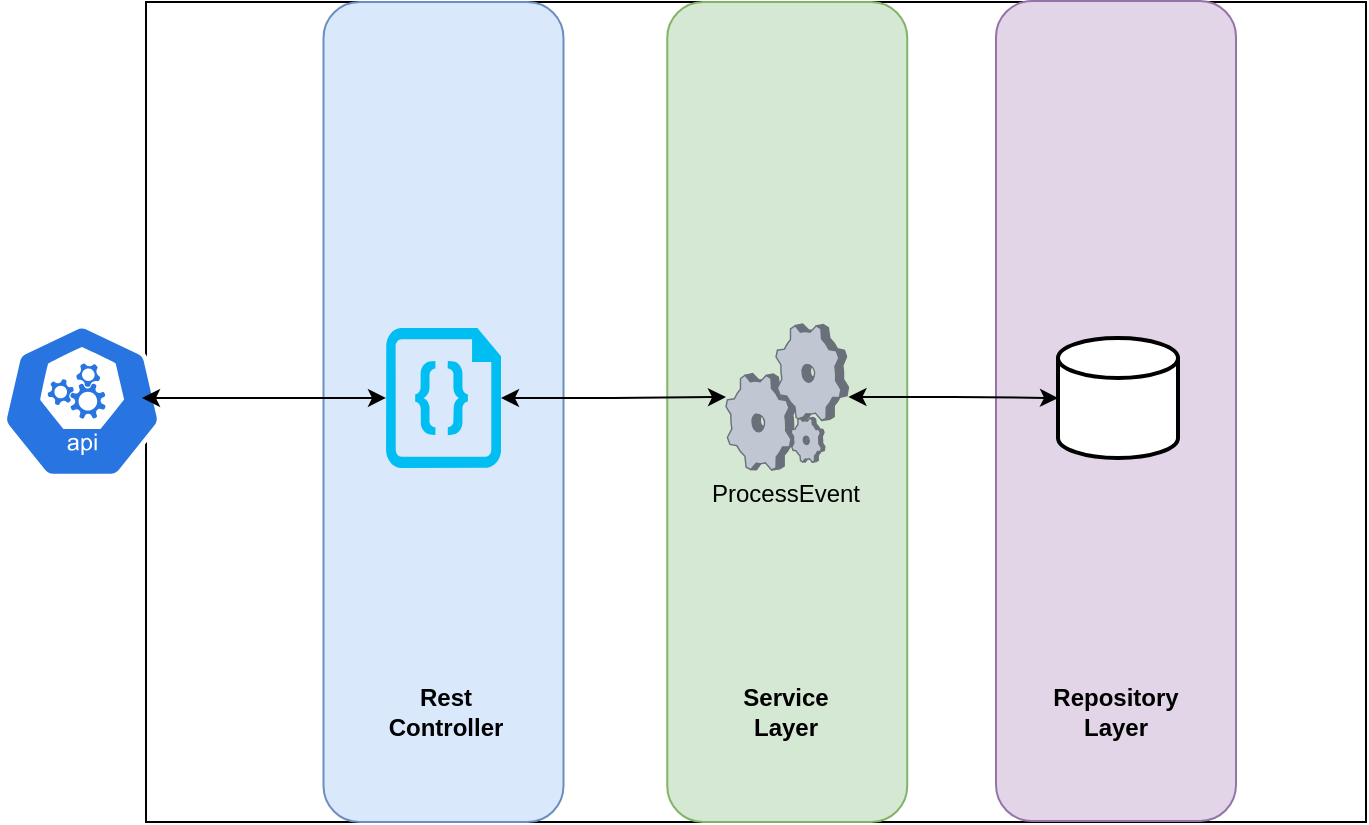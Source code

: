<mxfile version="20.4.1" type="device"><diagram id="ER9I8gdBR8gCARTHp3Ef" name="Page-1"><mxGraphModel dx="946" dy="621" grid="1" gridSize="10" guides="1" tooltips="1" connect="1" arrows="1" fold="1" page="1" pageScale="1" pageWidth="827" pageHeight="1169" math="0" shadow="0"><root><mxCell id="0"/><mxCell id="1" parent="0"/><mxCell id="JeeThedu76MXi1IKScun-10" value="" style="rounded=0;whiteSpace=wrap;html=1;" vertex="1" parent="1"><mxGeometry x="170" y="80" width="610" height="410" as="geometry"/></mxCell><mxCell id="JeeThedu76MXi1IKScun-13" value="" style="rounded=1;whiteSpace=wrap;html=1;fillColor=#e1d5e7;strokeColor=#9673a6;" vertex="1" parent="1"><mxGeometry x="595" y="79.5" width="120" height="410" as="geometry"/></mxCell><mxCell id="JeeThedu76MXi1IKScun-12" value="" style="rounded=1;whiteSpace=wrap;html=1;fillColor=#d5e8d4;strokeColor=#82b366;" vertex="1" parent="1"><mxGeometry x="430.62" y="80" width="120" height="410" as="geometry"/></mxCell><mxCell id="JeeThedu76MXi1IKScun-11" value="" style="rounded=1;whiteSpace=wrap;html=1;fillColor=#dae8fc;strokeColor=#6c8ebf;" vertex="1" parent="1"><mxGeometry x="258.75" y="80" width="120" height="410" as="geometry"/></mxCell><mxCell id="JeeThedu76MXi1IKScun-1" value="" style="sketch=0;html=1;dashed=0;whitespace=wrap;fillColor=#2875E2;strokeColor=#ffffff;points=[[0.005,0.63,0],[0.1,0.2,0],[0.9,0.2,0],[0.5,0,0],[0.995,0.63,0],[0.72,0.99,0],[0.5,1,0],[0.28,0.99,0]];shape=mxgraph.kubernetes.icon;prIcon=api" vertex="1" parent="1"><mxGeometry x="98" y="234.5" width="80" height="90" as="geometry"/></mxCell><mxCell id="JeeThedu76MXi1IKScun-6" style="edgeStyle=orthogonalEdgeStyle;rounded=0;orthogonalLoop=1;jettySize=auto;html=1;entryX=0.875;entryY=0.483;entryDx=0;entryDy=0;entryPerimeter=0;startArrow=classic;startFill=1;" edge="1" parent="1" source="JeeThedu76MXi1IKScun-2" target="JeeThedu76MXi1IKScun-1"><mxGeometry relative="1" as="geometry"/></mxCell><mxCell id="JeeThedu76MXi1IKScun-8" style="edgeStyle=orthogonalEdgeStyle;rounded=0;orthogonalLoop=1;jettySize=auto;html=1;exitX=1;exitY=0.5;exitDx=0;exitDy=0;exitPerimeter=0;startArrow=classic;startFill=1;" edge="1" parent="1" source="JeeThedu76MXi1IKScun-2" target="JeeThedu76MXi1IKScun-3"><mxGeometry relative="1" as="geometry"/></mxCell><mxCell id="JeeThedu76MXi1IKScun-2" value="" style="verticalLabelPosition=bottom;html=1;verticalAlign=top;align=center;strokeColor=none;fillColor=#00BEF2;shape=mxgraph.azure.code_file;pointerEvents=1;" vertex="1" parent="1"><mxGeometry x="290" y="243" width="57.5" height="70" as="geometry"/></mxCell><mxCell id="JeeThedu76MXi1IKScun-9" style="edgeStyle=orthogonalEdgeStyle;rounded=0;orthogonalLoop=1;jettySize=auto;html=1;entryX=0;entryY=0.5;entryDx=0;entryDy=0;entryPerimeter=0;startArrow=classic;startFill=1;" edge="1" parent="1" source="JeeThedu76MXi1IKScun-3" target="JeeThedu76MXi1IKScun-4"><mxGeometry relative="1" as="geometry"/></mxCell><mxCell id="JeeThedu76MXi1IKScun-3" value="" style="verticalLabelPosition=bottom;sketch=0;aspect=fixed;html=1;verticalAlign=top;strokeColor=none;align=center;outlineConnect=0;shape=mxgraph.citrix.process;" vertex="1" parent="1"><mxGeometry x="460" y="241" width="61.23" height="73" as="geometry"/></mxCell><mxCell id="JeeThedu76MXi1IKScun-4" value="" style="strokeWidth=2;html=1;shape=mxgraph.flowchart.database;whiteSpace=wrap;" vertex="1" parent="1"><mxGeometry x="626" y="248" width="60" height="60" as="geometry"/></mxCell><mxCell id="JeeThedu76MXi1IKScun-14" value="Rest Controller" style="text;html=1;strokeColor=none;fillColor=none;align=center;verticalAlign=middle;whiteSpace=wrap;rounded=0;fontStyle=1" vertex="1" parent="1"><mxGeometry x="290" y="420" width="60" height="30" as="geometry"/></mxCell><mxCell id="JeeThedu76MXi1IKScun-15" value="Service Layer" style="text;html=1;strokeColor=none;fillColor=none;align=center;verticalAlign=middle;whiteSpace=wrap;rounded=0;fontStyle=1" vertex="1" parent="1"><mxGeometry x="460" y="420" width="60" height="30" as="geometry"/></mxCell><mxCell id="JeeThedu76MXi1IKScun-16" value="ProcessEvent" style="text;html=1;strokeColor=none;fillColor=none;align=center;verticalAlign=middle;whiteSpace=wrap;rounded=0;" vertex="1" parent="1"><mxGeometry x="460" y="311" width="60" height="30" as="geometry"/></mxCell><mxCell id="JeeThedu76MXi1IKScun-17" value="&lt;b&gt;Repository Layer&lt;/b&gt;" style="text;html=1;strokeColor=none;fillColor=none;align=center;verticalAlign=middle;whiteSpace=wrap;rounded=0;" vertex="1" parent="1"><mxGeometry x="625" y="420" width="60" height="30" as="geometry"/></mxCell></root></mxGraphModel></diagram></mxfile>